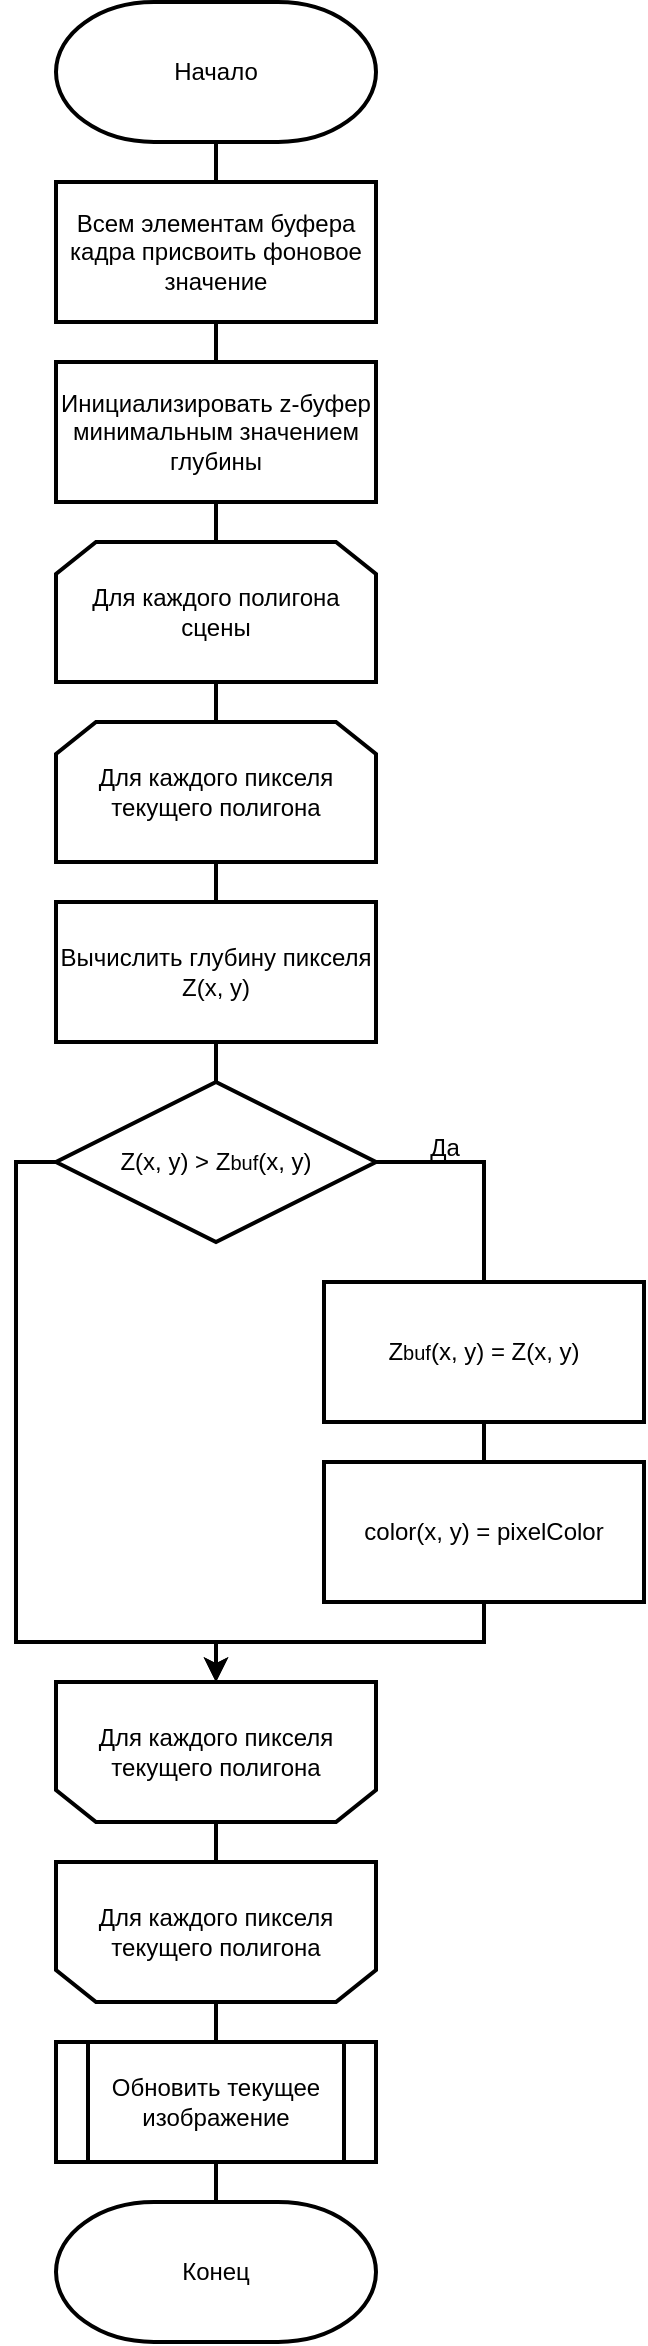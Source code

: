 <mxfile version="22.1.11" type="device">
  <diagram name="Страница — 1" id="gRpHx_ixxY9DInlIZnKu">
    <mxGraphModel dx="2901" dy="1187" grid="1" gridSize="10" guides="1" tooltips="1" connect="1" arrows="1" fold="1" page="1" pageScale="1" pageWidth="827" pageHeight="1169" math="0" shadow="0">
      <root>
        <mxCell id="0" />
        <mxCell id="1" parent="0" />
        <mxCell id="1dQM5oHU1AY4M2uTU1lI-26" style="edgeStyle=orthogonalEdgeStyle;rounded=0;orthogonalLoop=1;jettySize=auto;html=1;exitX=0.5;exitY=1;exitDx=0;exitDy=0;exitPerimeter=0;entryX=0.5;entryY=0;entryDx=0;entryDy=0;endArrow=none;endFill=0;strokeWidth=2;" edge="1" parent="1" source="1dQM5oHU1AY4M2uTU1lI-27" target="1dQM5oHU1AY4M2uTU1lI-29">
          <mxGeometry relative="1" as="geometry" />
        </mxCell>
        <mxCell id="1dQM5oHU1AY4M2uTU1lI-27" value="Начало" style="strokeWidth=2;html=1;shape=mxgraph.flowchart.terminator;whiteSpace=wrap;" vertex="1" parent="1">
          <mxGeometry x="-106" y="72" width="160" height="70" as="geometry" />
        </mxCell>
        <mxCell id="1dQM5oHU1AY4M2uTU1lI-28" style="edgeStyle=orthogonalEdgeStyle;rounded=0;orthogonalLoop=1;jettySize=auto;html=1;exitX=0.5;exitY=1;exitDx=0;exitDy=0;entryX=0.5;entryY=0;entryDx=0;entryDy=0;endArrow=none;endFill=0;strokeWidth=2;" edge="1" parent="1" source="1dQM5oHU1AY4M2uTU1lI-29" target="1dQM5oHU1AY4M2uTU1lI-31">
          <mxGeometry relative="1" as="geometry" />
        </mxCell>
        <mxCell id="1dQM5oHU1AY4M2uTU1lI-29" value="Всем элементам буфера кадра присвоить фоновое значение" style="rounded=0;whiteSpace=wrap;html=1;strokeWidth=2;" vertex="1" parent="1">
          <mxGeometry x="-106" y="162" width="160" height="70" as="geometry" />
        </mxCell>
        <mxCell id="1dQM5oHU1AY4M2uTU1lI-30" style="edgeStyle=orthogonalEdgeStyle;rounded=0;orthogonalLoop=1;jettySize=auto;html=1;exitX=0.5;exitY=1;exitDx=0;exitDy=0;entryX=0.5;entryY=0;entryDx=0;entryDy=0;strokeWidth=2;endArrow=none;endFill=0;" edge="1" parent="1" source="1dQM5oHU1AY4M2uTU1lI-31" target="1dQM5oHU1AY4M2uTU1lI-33">
          <mxGeometry relative="1" as="geometry" />
        </mxCell>
        <mxCell id="1dQM5oHU1AY4M2uTU1lI-31" value="Инициализировать z-буфер минимальным значением глубины" style="rounded=0;whiteSpace=wrap;html=1;strokeWidth=2;" vertex="1" parent="1">
          <mxGeometry x="-106" y="252" width="160" height="70" as="geometry" />
        </mxCell>
        <mxCell id="1dQM5oHU1AY4M2uTU1lI-32" style="edgeStyle=orthogonalEdgeStyle;rounded=0;orthogonalLoop=1;jettySize=auto;html=1;exitX=0.5;exitY=1;exitDx=0;exitDy=0;entryX=0.5;entryY=0;entryDx=0;entryDy=0;endArrow=none;endFill=0;strokeWidth=2;" edge="1" parent="1" source="1dQM5oHU1AY4M2uTU1lI-33" target="1dQM5oHU1AY4M2uTU1lI-36">
          <mxGeometry relative="1" as="geometry" />
        </mxCell>
        <mxCell id="1dQM5oHU1AY4M2uTU1lI-33" value="Для каждого полигона сцены" style="shape=loopLimit;whiteSpace=wrap;html=1;strokeWidth=2;" vertex="1" parent="1">
          <mxGeometry x="-106" y="342" width="160" height="70" as="geometry" />
        </mxCell>
        <mxCell id="1dQM5oHU1AY4M2uTU1lI-34" style="edgeStyle=orthogonalEdgeStyle;rounded=0;orthogonalLoop=1;jettySize=auto;html=1;exitX=0.5;exitY=1;exitDx=0;exitDy=0;entryX=0.5;entryY=0;entryDx=0;entryDy=0;endArrow=none;endFill=0;strokeWidth=2;" edge="1" parent="1" target="1dQM5oHU1AY4M2uTU1lI-39">
          <mxGeometry relative="1" as="geometry">
            <mxPoint x="-26" y="592" as="sourcePoint" />
          </mxGeometry>
        </mxCell>
        <mxCell id="1dQM5oHU1AY4M2uTU1lI-35" style="edgeStyle=orthogonalEdgeStyle;rounded=0;orthogonalLoop=1;jettySize=auto;html=1;exitX=0.5;exitY=1;exitDx=0;exitDy=0;entryX=0.5;entryY=0;entryDx=0;entryDy=0;endArrow=none;endFill=0;strokeWidth=2;" edge="1" parent="1" source="1dQM5oHU1AY4M2uTU1lI-36" target="1dQM5oHU1AY4M2uTU1lI-52">
          <mxGeometry relative="1" as="geometry" />
        </mxCell>
        <mxCell id="1dQM5oHU1AY4M2uTU1lI-36" value="Для каждого пикселя текущего полигона" style="shape=loopLimit;whiteSpace=wrap;html=1;strokeWidth=2;" vertex="1" parent="1">
          <mxGeometry x="-106" y="432" width="160" height="70" as="geometry" />
        </mxCell>
        <mxCell id="1dQM5oHU1AY4M2uTU1lI-37" style="edgeStyle=orthogonalEdgeStyle;rounded=0;orthogonalLoop=1;jettySize=auto;html=1;exitX=1;exitY=0.5;exitDx=0;exitDy=0;endArrow=none;endFill=0;strokeWidth=2;" edge="1" parent="1" source="1dQM5oHU1AY4M2uTU1lI-39" target="1dQM5oHU1AY4M2uTU1lI-41">
          <mxGeometry relative="1" as="geometry" />
        </mxCell>
        <mxCell id="1dQM5oHU1AY4M2uTU1lI-38" style="edgeStyle=orthogonalEdgeStyle;rounded=0;orthogonalLoop=1;jettySize=auto;html=1;exitX=0;exitY=0.5;exitDx=0;exitDy=0;entryX=0.5;entryY=1;entryDx=0;entryDy=0;strokeWidth=2;" edge="1" parent="1" source="1dQM5oHU1AY4M2uTU1lI-39" target="1dQM5oHU1AY4M2uTU1lI-45">
          <mxGeometry relative="1" as="geometry">
            <Array as="points">
              <mxPoint x="-126" y="652" />
              <mxPoint x="-126" y="892" />
              <mxPoint x="-26" y="892" />
            </Array>
          </mxGeometry>
        </mxCell>
        <mxCell id="1dQM5oHU1AY4M2uTU1lI-39" value="Z(x, y) &amp;gt; Z&lt;font style=&quot;font-size: 10px;&quot;&gt;buf&lt;/font&gt;(x, y)" style="rhombus;whiteSpace=wrap;html=1;strokeWidth=2;" vertex="1" parent="1">
          <mxGeometry x="-106" y="612" width="160" height="80" as="geometry" />
        </mxCell>
        <mxCell id="1dQM5oHU1AY4M2uTU1lI-40" style="edgeStyle=orthogonalEdgeStyle;rounded=0;orthogonalLoop=1;jettySize=auto;html=1;exitX=0.5;exitY=1;exitDx=0;exitDy=0;entryX=0.5;entryY=0;entryDx=0;entryDy=0;endArrow=none;endFill=0;strokeWidth=2;" edge="1" parent="1" source="1dQM5oHU1AY4M2uTU1lI-41" target="1dQM5oHU1AY4M2uTU1lI-43">
          <mxGeometry relative="1" as="geometry" />
        </mxCell>
        <mxCell id="1dQM5oHU1AY4M2uTU1lI-41" value="Z&lt;font style=&quot;border-color: var(--border-color); font-size: 10px;&quot;&gt;buf&lt;/font&gt;(x, y) = Z(x, y)" style="rounded=0;whiteSpace=wrap;html=1;strokeWidth=2;" vertex="1" parent="1">
          <mxGeometry x="28" y="712" width="160" height="70" as="geometry" />
        </mxCell>
        <mxCell id="1dQM5oHU1AY4M2uTU1lI-42" style="edgeStyle=orthogonalEdgeStyle;rounded=0;orthogonalLoop=1;jettySize=auto;html=1;exitX=0.5;exitY=1;exitDx=0;exitDy=0;strokeWidth=2;" edge="1" parent="1" source="1dQM5oHU1AY4M2uTU1lI-43" target="1dQM5oHU1AY4M2uTU1lI-45">
          <mxGeometry relative="1" as="geometry" />
        </mxCell>
        <mxCell id="1dQM5oHU1AY4M2uTU1lI-43" value="color(x, y) = pixelColor" style="rounded=0;whiteSpace=wrap;html=1;strokeWidth=2;" vertex="1" parent="1">
          <mxGeometry x="28" y="802" width="160" height="70" as="geometry" />
        </mxCell>
        <mxCell id="1dQM5oHU1AY4M2uTU1lI-44" style="edgeStyle=orthogonalEdgeStyle;rounded=0;orthogonalLoop=1;jettySize=auto;html=1;exitX=0.5;exitY=0;exitDx=0;exitDy=0;entryX=0.5;entryY=1;entryDx=0;entryDy=0;strokeWidth=2;endArrow=none;endFill=0;" edge="1" parent="1" source="1dQM5oHU1AY4M2uTU1lI-45" target="1dQM5oHU1AY4M2uTU1lI-47">
          <mxGeometry relative="1" as="geometry" />
        </mxCell>
        <mxCell id="1dQM5oHU1AY4M2uTU1lI-45" value="Для каждого пикселя текущего полигона" style="shape=loopLimit;whiteSpace=wrap;html=1;direction=west;strokeWidth=2;" vertex="1" parent="1">
          <mxGeometry x="-106" y="912" width="160" height="70" as="geometry" />
        </mxCell>
        <mxCell id="1dQM5oHU1AY4M2uTU1lI-46" style="edgeStyle=orthogonalEdgeStyle;rounded=0;orthogonalLoop=1;jettySize=auto;html=1;exitX=0.5;exitY=0;exitDx=0;exitDy=0;entryX=0.5;entryY=0;entryDx=0;entryDy=0;targetPerimeterSpacing=1;endArrow=none;endFill=0;strokeWidth=2;" edge="1" parent="1" source="1dQM5oHU1AY4M2uTU1lI-47" target="1dQM5oHU1AY4M2uTU1lI-48">
          <mxGeometry relative="1" as="geometry" />
        </mxCell>
        <mxCell id="1dQM5oHU1AY4M2uTU1lI-47" value="Для каждого пикселя текущего полигона" style="shape=loopLimit;whiteSpace=wrap;html=1;direction=west;strokeWidth=2;" vertex="1" parent="1">
          <mxGeometry x="-106" y="1002" width="160" height="70" as="geometry" />
        </mxCell>
        <mxCell id="1dQM5oHU1AY4M2uTU1lI-48" value="Обновить текущее изображение" style="shape=process;whiteSpace=wrap;html=1;backgroundOutline=1;strokeWidth=2;" vertex="1" parent="1">
          <mxGeometry x="-106" y="1092" width="160" height="60" as="geometry" />
        </mxCell>
        <mxCell id="1dQM5oHU1AY4M2uTU1lI-49" value="Конец" style="strokeWidth=2;html=1;shape=mxgraph.flowchart.terminator;whiteSpace=wrap;" vertex="1" parent="1">
          <mxGeometry x="-106" y="1172" width="160" height="70" as="geometry" />
        </mxCell>
        <mxCell id="1dQM5oHU1AY4M2uTU1lI-50" style="edgeStyle=orthogonalEdgeStyle;rounded=0;orthogonalLoop=1;jettySize=auto;html=1;exitX=0.5;exitY=1;exitDx=0;exitDy=0;entryX=0.5;entryY=0;entryDx=0;entryDy=0;entryPerimeter=0;endArrow=none;endFill=0;strokeWidth=2;" edge="1" parent="1" source="1dQM5oHU1AY4M2uTU1lI-48" target="1dQM5oHU1AY4M2uTU1lI-49">
          <mxGeometry relative="1" as="geometry" />
        </mxCell>
        <mxCell id="1dQM5oHU1AY4M2uTU1lI-51" value="Да" style="text;html=1;align=center;verticalAlign=middle;resizable=0;points=[];autosize=1;strokeColor=none;fillColor=none;" vertex="1" parent="1">
          <mxGeometry x="68" y="630" width="40" height="30" as="geometry" />
        </mxCell>
        <mxCell id="1dQM5oHU1AY4M2uTU1lI-52" value="Вычислить глубину пикселя Z(x, y)" style="rounded=0;whiteSpace=wrap;html=1;strokeWidth=2;" vertex="1" parent="1">
          <mxGeometry x="-106" y="522" width="160" height="70" as="geometry" />
        </mxCell>
      </root>
    </mxGraphModel>
  </diagram>
</mxfile>
